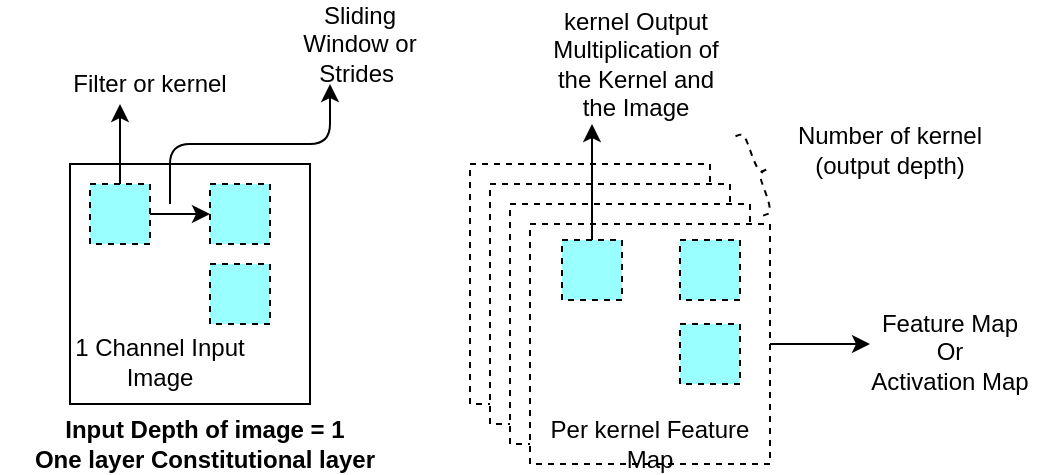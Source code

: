 <mxGraphModel grid="1" gridSize="10" guides="1" tooltips="1" connect="1" arrows="1" fold="1" page="1" pageScale="1" pageWidth="850" pageHeight="1100" background="#ffffff"><root><mxCell id="0"/><mxCell id="1" parent="0"/><mxCell id="2" value="" style="whiteSpace=wrap;html=1;aspect=fixed;" parent="1" vertex="1"><mxGeometry x="50" y="140" width="120" height="120" as="geometry"/></mxCell><mxCell id="9" style="edgeStyle=orthogonalEdgeStyle;rounded=0;html=1;exitX=0.5;exitY=0;jettySize=auto;orthogonalLoop=1;" parent="1" source="3" edge="1"><mxGeometry relative="1" as="geometry"><mxPoint x="75" y="110" as="targetPoint"/></mxGeometry></mxCell><mxCell id="13" style="edgeStyle=orthogonalEdgeStyle;rounded=0;html=1;exitX=1;exitY=0.5;entryX=0;entryY=0.5;jettySize=auto;orthogonalLoop=1;" parent="1" source="3" target="6" edge="1"><mxGeometry relative="1" as="geometry"/></mxCell><mxCell id="3" value="" style="whiteSpace=wrap;html=1;aspect=fixed;dashed=1;fillColor=#99FFFF;" parent="1" vertex="1"><mxGeometry x="60" y="150" width="30" height="30" as="geometry"/></mxCell><mxCell id="4" value="" style="whiteSpace=wrap;html=1;aspect=fixed;dashed=1;fillColor=#99FFFF;" parent="1" vertex="1"><mxGeometry x="120" y="190" width="30" height="30" as="geometry"/></mxCell><mxCell id="6" value="" style="whiteSpace=wrap;html=1;aspect=fixed;dashed=1;fillColor=#99FFFF;" parent="1" vertex="1"><mxGeometry x="120" y="150" width="30" height="30" as="geometry"/></mxCell><mxCell id="10" value="Filter or kernel" style="text;html=1;strokeColor=none;fillColor=none;align=center;verticalAlign=middle;whiteSpace=wrap;rounded=0;" parent="1" vertex="1"><mxGeometry x="50" y="90" width="80" height="20" as="geometry"/></mxCell><mxCell id="14" value="1 Channel Input Image" style="text;html=1;strokeColor=none;fillColor=none;align=center;verticalAlign=middle;whiteSpace=wrap;rounded=0;dashed=1;" parent="1" vertex="1"><mxGeometry x="50" y="229" width="90" height="20" as="geometry"/></mxCell><mxCell id="16" value="" style="whiteSpace=wrap;html=1;aspect=fixed;dashed=1;" parent="1" vertex="1"><mxGeometry x="250" y="140" width="120" height="120" as="geometry"/></mxCell><mxCell id="17" value="" style="whiteSpace=wrap;html=1;aspect=fixed;dashed=1;" parent="1" vertex="1"><mxGeometry x="260" y="150" width="120" height="120" as="geometry"/></mxCell><mxCell id="18" value="" style="whiteSpace=wrap;html=1;aspect=fixed;dashed=1;" parent="1" vertex="1"><mxGeometry x="270" y="160" width="120" height="120" as="geometry"/></mxCell><mxCell id="30" style="edgeStyle=orthogonalEdgeStyle;rounded=0;html=1;jettySize=auto;orthogonalLoop=1;" parent="1" source="19" edge="1"><mxGeometry relative="1" as="geometry"><mxPoint x="450" y="230" as="targetPoint"/></mxGeometry></mxCell><mxCell id="19" value="" style="whiteSpace=wrap;html=1;aspect=fixed;dashed=1;" parent="1" vertex="1"><mxGeometry x="280" y="170" width="120" height="120" as="geometry"/></mxCell><mxCell id="20" value="Feature Map&lt;div&gt;Or&lt;/div&gt;&lt;div&gt;Activation Map&lt;/div&gt;" style="text;html=1;strokeColor=none;fillColor=none;align=center;verticalAlign=middle;whiteSpace=wrap;rounded=0;dashed=1;" parent="1" vertex="1"><mxGeometry x="440" y="219" width="100" height="30" as="geometry"/></mxCell><mxCell id="23" value="" style="edgeStyle=elbowEdgeStyle;elbow=vertical;endArrow=classic;html=1;" parent="1" edge="1"><mxGeometry width="50" height="50" relative="1" as="geometry"><mxPoint x="100" y="160" as="sourcePoint"/><mxPoint x="180" y="100" as="targetPoint"/></mxGeometry></mxCell><mxCell id="24" value="Sliding Window or Strides&amp;nbsp;" style="text;html=1;strokeColor=none;fillColor=none;align=center;verticalAlign=middle;whiteSpace=wrap;rounded=0;dashed=1;" parent="1" vertex="1"><mxGeometry x="160" y="70" width="70" height="20" as="geometry"/></mxCell><mxCell id="25" value="Per kernel Feature Map" style="text;html=1;strokeColor=none;fillColor=none;align=center;verticalAlign=middle;whiteSpace=wrap;rounded=0;dashed=1;" parent="1" vertex="1"><mxGeometry x="280" y="270" width="120" height="20" as="geometry"/></mxCell><mxCell id="26" value="kernel Output&lt;div&gt;Multiplication of the Kernel and the Image&lt;/div&gt;" style="text;html=1;strokeColor=none;fillColor=none;align=center;verticalAlign=middle;whiteSpace=wrap;rounded=0;dashed=1;" parent="1" vertex="1"><mxGeometry x="286" y="80" width="94" height="20" as="geometry"/></mxCell><mxCell id="27" value="" style="whiteSpace=wrap;html=1;aspect=fixed;dashed=1;fillColor=#99FFFF;" parent="1" vertex="1"><mxGeometry x="355" y="220" width="30" height="30" as="geometry"/></mxCell><mxCell id="37" style="edgeStyle=orthogonalEdgeStyle;rounded=0;html=1;exitX=0.5;exitY=0;jettySize=auto;orthogonalLoop=1;" parent="1" source="32" edge="1"><mxGeometry relative="1" as="geometry"><mxPoint x="311" y="120" as="targetPoint"/></mxGeometry></mxCell><mxCell id="32" value="" style="whiteSpace=wrap;html=1;aspect=fixed;dashed=1;fillColor=#99FFFF;" parent="1" vertex="1"><mxGeometry x="296" y="178" width="30" height="30" as="geometry"/></mxCell><mxCell id="33" value="" style="whiteSpace=wrap;html=1;aspect=fixed;dashed=1;fillColor=#99FFFF;" parent="1" vertex="1"><mxGeometry x="355" y="178" width="30" height="30" as="geometry"/></mxCell><mxCell id="38" value="" style="shape=curlyBracket;whiteSpace=wrap;html=1;rounded=1;dashed=1;fillColor=#99FFFF;direction=west;size=0.577;rotation=-20;" parent="1" vertex="1"><mxGeometry x="389" y="123" width="12" height="42" as="geometry"/></mxCell><mxCell id="39" value="Number of kernel (output depth)" style="text;html=1;strokeColor=none;fillColor=none;align=center;verticalAlign=middle;whiteSpace=wrap;rounded=0;dashed=1;" parent="1" vertex="1"><mxGeometry x="400" y="123" width="120" height="20" as="geometry"/></mxCell><mxCell id="40" value="&lt;b&gt;Input Depth of image = 1&lt;/b&gt;&lt;div&gt;&lt;b&gt;One layer Constitutional layer&lt;/b&gt;&lt;/div&gt;" style="text;html=1;strokeColor=none;fillColor=none;align=center;verticalAlign=middle;whiteSpace=wrap;rounded=0;dashed=1;" parent="1" vertex="1"><mxGeometry x="15" y="270" width="205" height="20" as="geometry"/></mxCell></root></mxGraphModel>